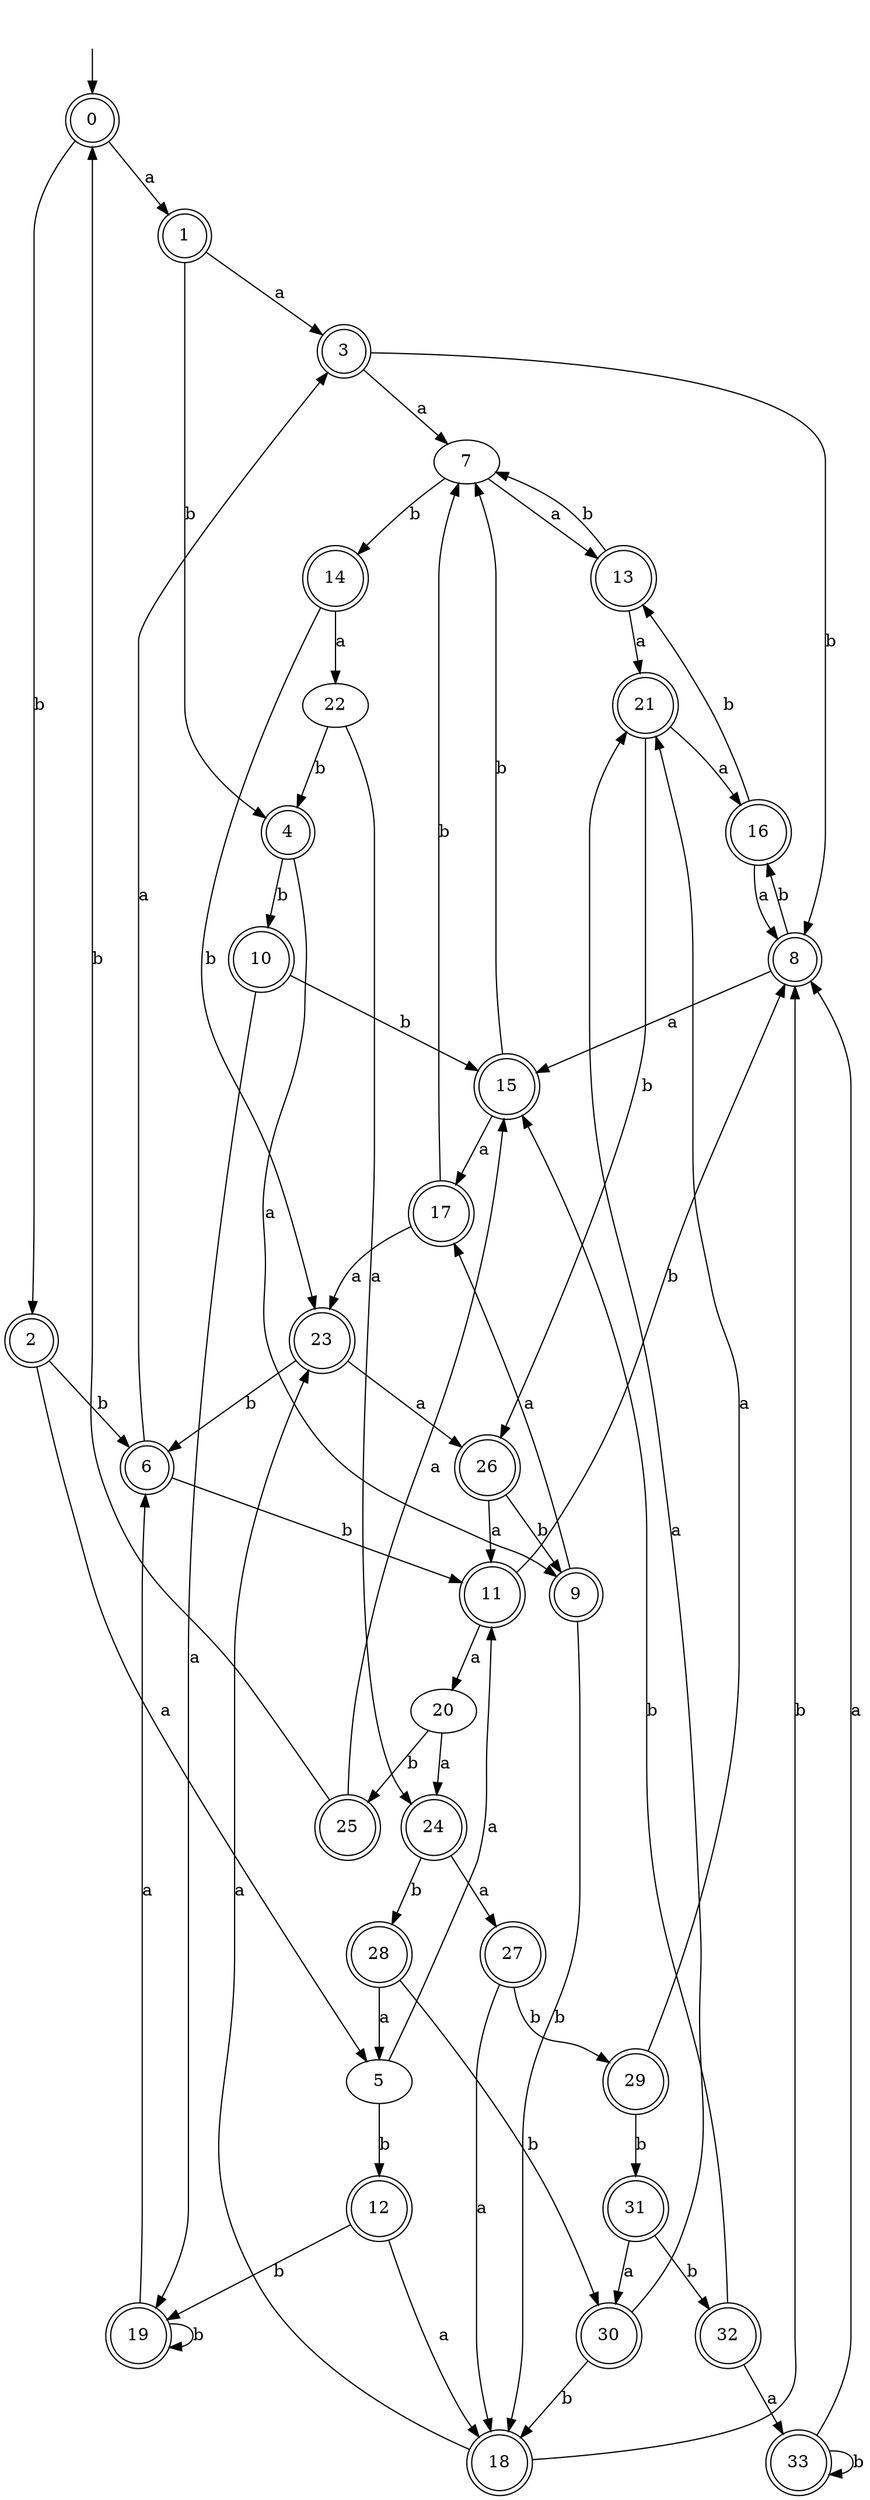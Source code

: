 digraph RandomDFA {
  __start0 [label="", shape=none];
  __start0 -> 0 [label=""];
  0 [shape=circle] [shape=doublecircle]
  0 -> 1 [label="a"]
  0 -> 2 [label="b"]
  1 [shape=doublecircle]
  1 -> 3 [label="a"]
  1 -> 4 [label="b"]
  2 [shape=doublecircle]
  2 -> 5 [label="a"]
  2 -> 6 [label="b"]
  3 [shape=doublecircle]
  3 -> 7 [label="a"]
  3 -> 8 [label="b"]
  4 [shape=doublecircle]
  4 -> 9 [label="a"]
  4 -> 10 [label="b"]
  5
  5 -> 11 [label="a"]
  5 -> 12 [label="b"]
  6 [shape=doublecircle]
  6 -> 3 [label="a"]
  6 -> 11 [label="b"]
  7
  7 -> 13 [label="a"]
  7 -> 14 [label="b"]
  8 [shape=doublecircle]
  8 -> 15 [label="a"]
  8 -> 16 [label="b"]
  9 [shape=doublecircle]
  9 -> 17 [label="a"]
  9 -> 18 [label="b"]
  10 [shape=doublecircle]
  10 -> 19 [label="a"]
  10 -> 15 [label="b"]
  11 [shape=doublecircle]
  11 -> 20 [label="a"]
  11 -> 8 [label="b"]
  12 [shape=doublecircle]
  12 -> 18 [label="a"]
  12 -> 19 [label="b"]
  13 [shape=doublecircle]
  13 -> 21 [label="a"]
  13 -> 7 [label="b"]
  14 [shape=doublecircle]
  14 -> 22 [label="a"]
  14 -> 23 [label="b"]
  15 [shape=doublecircle]
  15 -> 17 [label="a"]
  15 -> 7 [label="b"]
  16 [shape=doublecircle]
  16 -> 8 [label="a"]
  16 -> 13 [label="b"]
  17 [shape=doublecircle]
  17 -> 23 [label="a"]
  17 -> 7 [label="b"]
  18 [shape=doublecircle]
  18 -> 23 [label="a"]
  18 -> 8 [label="b"]
  19 [shape=doublecircle]
  19 -> 6 [label="a"]
  19 -> 19 [label="b"]
  20
  20 -> 24 [label="a"]
  20 -> 25 [label="b"]
  21 [shape=doublecircle]
  21 -> 16 [label="a"]
  21 -> 26 [label="b"]
  22
  22 -> 24 [label="a"]
  22 -> 4 [label="b"]
  23 [shape=doublecircle]
  23 -> 26 [label="a"]
  23 -> 6 [label="b"]
  24 [shape=doublecircle]
  24 -> 27 [label="a"]
  24 -> 28 [label="b"]
  25 [shape=doublecircle]
  25 -> 15 [label="a"]
  25 -> 0 [label="b"]
  26 [shape=doublecircle]
  26 -> 11 [label="a"]
  26 -> 9 [label="b"]
  27 [shape=doublecircle]
  27 -> 18 [label="a"]
  27 -> 29 [label="b"]
  28 [shape=doublecircle]
  28 -> 5 [label="a"]
  28 -> 30 [label="b"]
  29 [shape=doublecircle]
  29 -> 21 [label="a"]
  29 -> 31 [label="b"]
  30 [shape=doublecircle]
  30 -> 21 [label="a"]
  30 -> 18 [label="b"]
  31 [shape=doublecircle]
  31 -> 30 [label="a"]
  31 -> 32 [label="b"]
  32 [shape=doublecircle]
  32 -> 33 [label="a"]
  32 -> 15 [label="b"]
  33 [shape=doublecircle]
  33 -> 8 [label="a"]
  33 -> 33 [label="b"]
}
